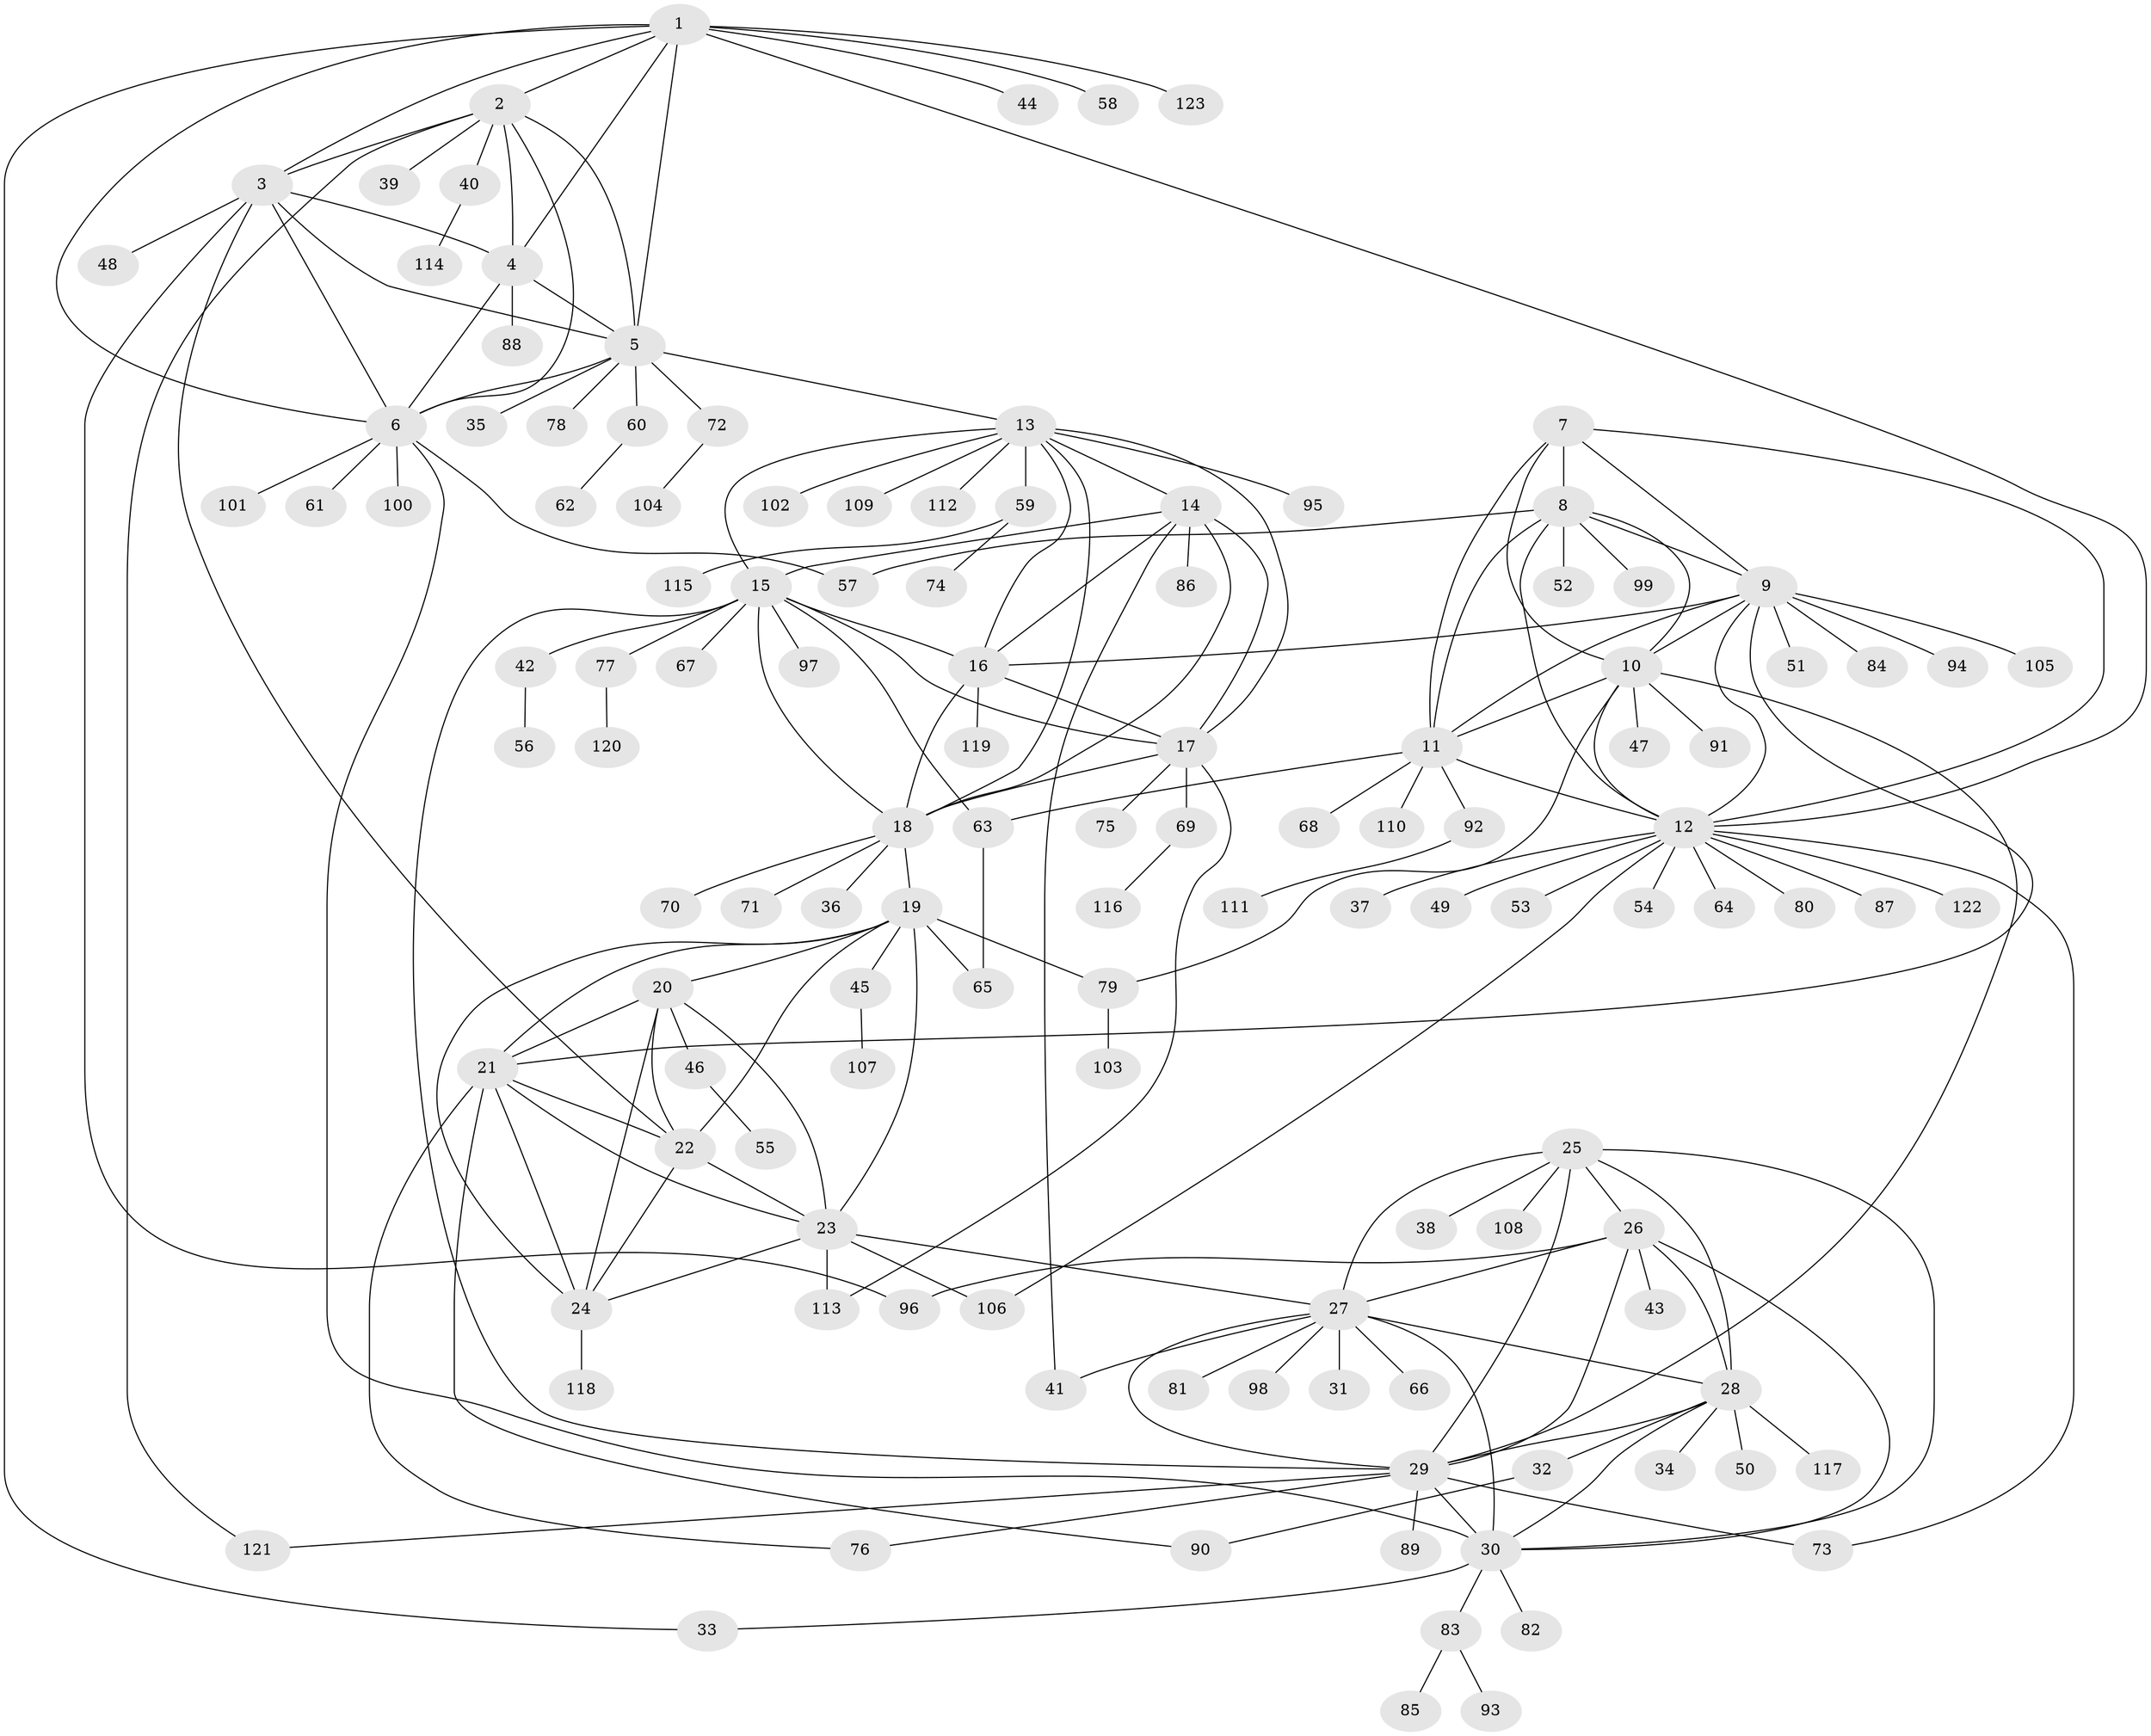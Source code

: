 // coarse degree distribution, {7: 0.18, 5: 0.06, 8: 0.08, 6: 0.12, 9: 0.02, 12: 0.02, 1: 0.28, 10: 0.02, 2: 0.16, 3: 0.06}
// Generated by graph-tools (version 1.1) at 2025/52/03/04/25 22:52:35]
// undirected, 123 vertices, 191 edges
graph export_dot {
  node [color=gray90,style=filled];
  1;
  2;
  3;
  4;
  5;
  6;
  7;
  8;
  9;
  10;
  11;
  12;
  13;
  14;
  15;
  16;
  17;
  18;
  19;
  20;
  21;
  22;
  23;
  24;
  25;
  26;
  27;
  28;
  29;
  30;
  31;
  32;
  33;
  34;
  35;
  36;
  37;
  38;
  39;
  40;
  41;
  42;
  43;
  44;
  45;
  46;
  47;
  48;
  49;
  50;
  51;
  52;
  53;
  54;
  55;
  56;
  57;
  58;
  59;
  60;
  61;
  62;
  63;
  64;
  65;
  66;
  67;
  68;
  69;
  70;
  71;
  72;
  73;
  74;
  75;
  76;
  77;
  78;
  79;
  80;
  81;
  82;
  83;
  84;
  85;
  86;
  87;
  88;
  89;
  90;
  91;
  92;
  93;
  94;
  95;
  96;
  97;
  98;
  99;
  100;
  101;
  102;
  103;
  104;
  105;
  106;
  107;
  108;
  109;
  110;
  111;
  112;
  113;
  114;
  115;
  116;
  117;
  118;
  119;
  120;
  121;
  122;
  123;
  1 -- 2;
  1 -- 3;
  1 -- 4;
  1 -- 5;
  1 -- 6;
  1 -- 12;
  1 -- 33;
  1 -- 44;
  1 -- 58;
  1 -- 123;
  2 -- 3;
  2 -- 4;
  2 -- 5;
  2 -- 6;
  2 -- 39;
  2 -- 40;
  2 -- 121;
  3 -- 4;
  3 -- 5;
  3 -- 6;
  3 -- 22;
  3 -- 48;
  3 -- 96;
  4 -- 5;
  4 -- 6;
  4 -- 88;
  5 -- 6;
  5 -- 13;
  5 -- 35;
  5 -- 60;
  5 -- 72;
  5 -- 78;
  6 -- 30;
  6 -- 57;
  6 -- 61;
  6 -- 100;
  6 -- 101;
  7 -- 8;
  7 -- 9;
  7 -- 10;
  7 -- 11;
  7 -- 12;
  8 -- 9;
  8 -- 10;
  8 -- 11;
  8 -- 12;
  8 -- 52;
  8 -- 57;
  8 -- 99;
  9 -- 10;
  9 -- 11;
  9 -- 12;
  9 -- 16;
  9 -- 21;
  9 -- 51;
  9 -- 84;
  9 -- 94;
  9 -- 105;
  10 -- 11;
  10 -- 12;
  10 -- 29;
  10 -- 47;
  10 -- 79;
  10 -- 91;
  11 -- 12;
  11 -- 63;
  11 -- 68;
  11 -- 92;
  11 -- 110;
  12 -- 37;
  12 -- 49;
  12 -- 53;
  12 -- 54;
  12 -- 64;
  12 -- 73;
  12 -- 80;
  12 -- 87;
  12 -- 106;
  12 -- 122;
  13 -- 14;
  13 -- 15;
  13 -- 16;
  13 -- 17;
  13 -- 18;
  13 -- 59;
  13 -- 95;
  13 -- 102;
  13 -- 109;
  13 -- 112;
  14 -- 15;
  14 -- 16;
  14 -- 17;
  14 -- 18;
  14 -- 41;
  14 -- 86;
  15 -- 16;
  15 -- 17;
  15 -- 18;
  15 -- 29;
  15 -- 42;
  15 -- 63;
  15 -- 67;
  15 -- 77;
  15 -- 97;
  16 -- 17;
  16 -- 18;
  16 -- 119;
  17 -- 18;
  17 -- 69;
  17 -- 75;
  17 -- 113;
  18 -- 19;
  18 -- 36;
  18 -- 70;
  18 -- 71;
  19 -- 20;
  19 -- 21;
  19 -- 22;
  19 -- 23;
  19 -- 24;
  19 -- 45;
  19 -- 65;
  19 -- 79;
  20 -- 21;
  20 -- 22;
  20 -- 23;
  20 -- 24;
  20 -- 46;
  21 -- 22;
  21 -- 23;
  21 -- 24;
  21 -- 76;
  21 -- 90;
  22 -- 23;
  22 -- 24;
  23 -- 24;
  23 -- 27;
  23 -- 106;
  23 -- 113;
  24 -- 118;
  25 -- 26;
  25 -- 27;
  25 -- 28;
  25 -- 29;
  25 -- 30;
  25 -- 38;
  25 -- 108;
  26 -- 27;
  26 -- 28;
  26 -- 29;
  26 -- 30;
  26 -- 43;
  26 -- 96;
  27 -- 28;
  27 -- 29;
  27 -- 30;
  27 -- 31;
  27 -- 41;
  27 -- 66;
  27 -- 81;
  27 -- 98;
  28 -- 29;
  28 -- 30;
  28 -- 32;
  28 -- 34;
  28 -- 50;
  28 -- 117;
  29 -- 30;
  29 -- 73;
  29 -- 76;
  29 -- 89;
  29 -- 121;
  30 -- 33;
  30 -- 82;
  30 -- 83;
  32 -- 90;
  40 -- 114;
  42 -- 56;
  45 -- 107;
  46 -- 55;
  59 -- 74;
  59 -- 115;
  60 -- 62;
  63 -- 65;
  69 -- 116;
  72 -- 104;
  77 -- 120;
  79 -- 103;
  83 -- 85;
  83 -- 93;
  92 -- 111;
}
